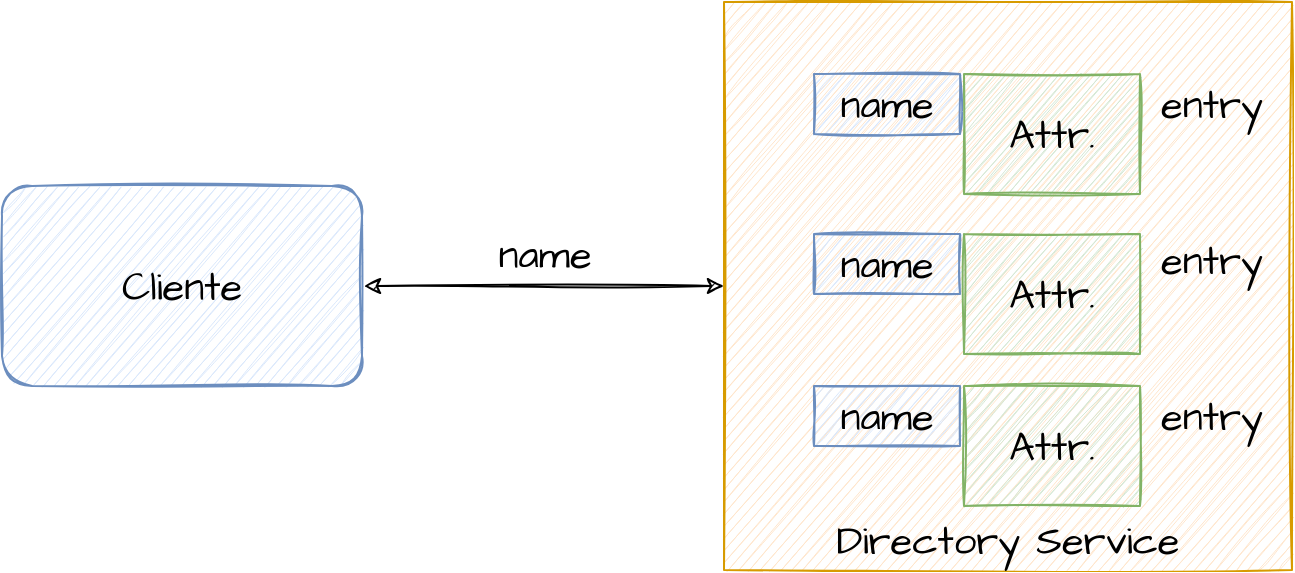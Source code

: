 <mxfile version="15.9.6" type="device"><diagram id="iR7kW6d5z7mH8W_eMVzF" name="Page-1"><mxGraphModel dx="1422" dy="737" grid="0" gridSize="10" guides="1" tooltips="1" connect="1" arrows="1" fold="1" page="1" pageScale="1" pageWidth="827" pageHeight="1169" math="0" shadow="0"><root><mxCell id="0"/><mxCell id="1" parent="0"/><mxCell id="LwVA78MGahFg6l0W7koL-2" value="Cliente" style="rounded=1;whiteSpace=wrap;html=1;sketch=1;hachureGap=4;fontFamily=Architects Daughter;fontSource=https%3A%2F%2Ffonts.googleapis.com%2Fcss%3Ffamily%3DArchitects%2BDaughter;fontSize=20;fillColor=#dae8fc;strokeColor=#6c8ebf;" parent="1" vertex="1"><mxGeometry x="107" y="196" width="180" height="100" as="geometry"/></mxCell><mxCell id="wH0AmQgoeT6zhvG4p32V-1" value="" style="whiteSpace=wrap;html=1;aspect=fixed;sketch=1;fontFamily=Architects Daughter;fontSource=https%3A%2F%2Ffonts.googleapis.com%2Fcss%3Ffamily%3DArchitects%2BDaughter;fontSize=20;fillColor=#ffe6cc;strokeColor=#d79b00;" vertex="1" parent="1"><mxGeometry x="468" y="104" width="284" height="284" as="geometry"/></mxCell><mxCell id="wH0AmQgoeT6zhvG4p32V-2" value="name" style="rounded=0;whiteSpace=wrap;html=1;sketch=1;fontFamily=Architects Daughter;fontSource=https%3A%2F%2Ffonts.googleapis.com%2Fcss%3Ffamily%3DArchitects%2BDaughter;fontSize=20;fillColor=#dae8fc;strokeColor=#6c8ebf;" vertex="1" parent="1"><mxGeometry x="513" y="140" width="73" height="30" as="geometry"/></mxCell><mxCell id="wH0AmQgoeT6zhvG4p32V-3" value="Attr." style="rounded=0;whiteSpace=wrap;html=1;sketch=1;fontFamily=Architects Daughter;fontSource=https%3A%2F%2Ffonts.googleapis.com%2Fcss%3Ffamily%3DArchitects%2BDaughter;fontSize=20;fillColor=#d5e8d4;strokeColor=#82b366;" vertex="1" parent="1"><mxGeometry x="588" y="140" width="88" height="60" as="geometry"/></mxCell><mxCell id="wH0AmQgoeT6zhvG4p32V-4" value="name" style="rounded=0;whiteSpace=wrap;html=1;sketch=1;fontFamily=Architects Daughter;fontSource=https%3A%2F%2Ffonts.googleapis.com%2Fcss%3Ffamily%3DArchitects%2BDaughter;fontSize=20;fillColor=#dae8fc;strokeColor=#6c8ebf;" vertex="1" parent="1"><mxGeometry x="513" y="220" width="73" height="30" as="geometry"/></mxCell><mxCell id="wH0AmQgoeT6zhvG4p32V-5" value="Attr." style="rounded=0;whiteSpace=wrap;html=1;sketch=1;fontFamily=Architects Daughter;fontSource=https%3A%2F%2Ffonts.googleapis.com%2Fcss%3Ffamily%3DArchitects%2BDaughter;fontSize=20;fillColor=#d5e8d4;strokeColor=#82b366;" vertex="1" parent="1"><mxGeometry x="588" y="220" width="88" height="60" as="geometry"/></mxCell><mxCell id="wH0AmQgoeT6zhvG4p32V-6" value="name" style="rounded=0;whiteSpace=wrap;html=1;sketch=1;fontFamily=Architects Daughter;fontSource=https%3A%2F%2Ffonts.googleapis.com%2Fcss%3Ffamily%3DArchitects%2BDaughter;fontSize=20;fillColor=#dae8fc;strokeColor=#6c8ebf;" vertex="1" parent="1"><mxGeometry x="513" y="296" width="73" height="30" as="geometry"/></mxCell><mxCell id="wH0AmQgoeT6zhvG4p32V-7" value="Attr." style="rounded=0;whiteSpace=wrap;html=1;sketch=1;fontFamily=Architects Daughter;fontSource=https%3A%2F%2Ffonts.googleapis.com%2Fcss%3Ffamily%3DArchitects%2BDaughter;fontSize=20;fillColor=#d5e8d4;strokeColor=#82b366;" vertex="1" parent="1"><mxGeometry x="588" y="296" width="88" height="60" as="geometry"/></mxCell><mxCell id="wH0AmQgoeT6zhvG4p32V-8" value="name" style="endArrow=classic;html=1;rounded=0;labelBackgroundColor=none;sketch=1;fontFamily=Architects Daughter;fontSource=https%3A%2F%2Ffonts.googleapis.com%2Fcss%3Ffamily%3DArchitects%2BDaughter;fontSize=20;entryX=0;entryY=0.5;entryDx=0;entryDy=0;startArrow=classic;startFill=1;" edge="1" parent="1" target="wH0AmQgoeT6zhvG4p32V-1"><mxGeometry y="16" width="50" height="50" relative="1" as="geometry"><mxPoint x="288" y="246" as="sourcePoint"/><mxPoint x="352" y="212" as="targetPoint"/><mxPoint as="offset"/></mxGeometry></mxCell><mxCell id="wH0AmQgoeT6zhvG4p32V-9" value="Directory Service" style="text;html=1;strokeColor=none;fillColor=none;align=center;verticalAlign=middle;whiteSpace=wrap;rounded=0;sketch=1;fontFamily=Architects Daughter;fontSource=https%3A%2F%2Ffonts.googleapis.com%2Fcss%3Ffamily%3DArchitects%2BDaughter;fontSize=20;" vertex="1" parent="1"><mxGeometry x="509" y="358" width="202" height="30" as="geometry"/></mxCell><mxCell id="wH0AmQgoeT6zhvG4p32V-10" value="entry" style="text;html=1;strokeColor=none;fillColor=none;align=center;verticalAlign=middle;whiteSpace=wrap;rounded=0;sketch=1;fontFamily=Architects Daughter;fontSource=https%3A%2F%2Ffonts.googleapis.com%2Fcss%3Ffamily%3DArchitects%2BDaughter;fontSize=20;" vertex="1" parent="1"><mxGeometry x="682" y="140" width="60" height="30" as="geometry"/></mxCell><mxCell id="wH0AmQgoeT6zhvG4p32V-11" value="entry" style="text;html=1;strokeColor=none;fillColor=none;align=center;verticalAlign=middle;whiteSpace=wrap;rounded=0;sketch=1;fontFamily=Architects Daughter;fontSource=https%3A%2F%2Ffonts.googleapis.com%2Fcss%3Ffamily%3DArchitects%2BDaughter;fontSize=20;" vertex="1" parent="1"><mxGeometry x="682" y="218" width="60" height="30" as="geometry"/></mxCell><mxCell id="wH0AmQgoeT6zhvG4p32V-12" value="entry" style="text;html=1;strokeColor=none;fillColor=none;align=center;verticalAlign=middle;whiteSpace=wrap;rounded=0;sketch=1;fontFamily=Architects Daughter;fontSource=https%3A%2F%2Ffonts.googleapis.com%2Fcss%3Ffamily%3DArchitects%2BDaughter;fontSize=20;" vertex="1" parent="1"><mxGeometry x="682" y="296" width="60" height="30" as="geometry"/></mxCell></root></mxGraphModel></diagram></mxfile>